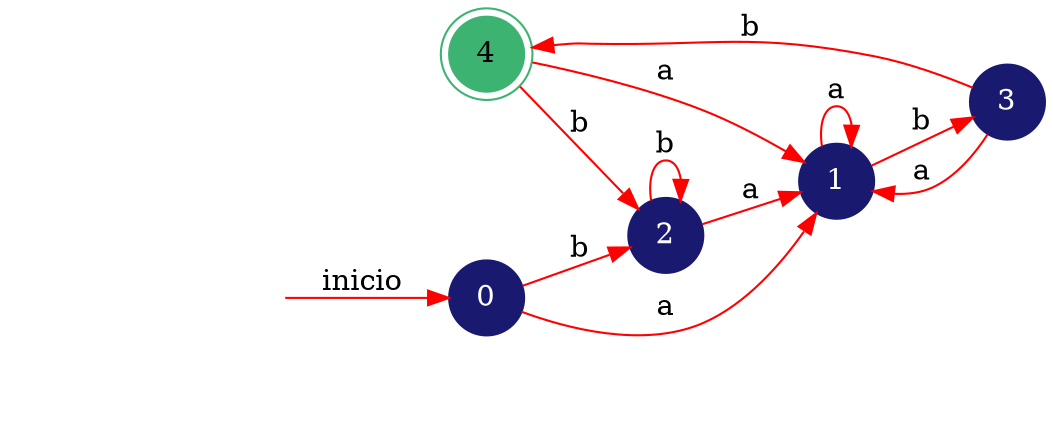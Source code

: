 digraph automata_finito {
	rankdir=LR;
	size="13,5"
	node [shape=doublecircle, style = filled,color = mediumseagreen]; 4;
	node [shape=circle];
	node [color=midnightblue,fontcolor=white];
	edge [color=red];
	 secret_node [style=invis];
	secret_node -> 0 [label="inicio"];
	0 -> 1 [label="a"];
	0 -> 2 [label="b"];
	1 -> 1 [label="a"];
	1 -> 3 [label="b"];
	2 -> 1 [label="a"];
	2 -> 2 [label="b"];
	3 -> 1 [label="a"];
	3 -> 4 [label="b"];
	4 -> 1 [label="a"];
	4 -> 2 [label="b"];
}